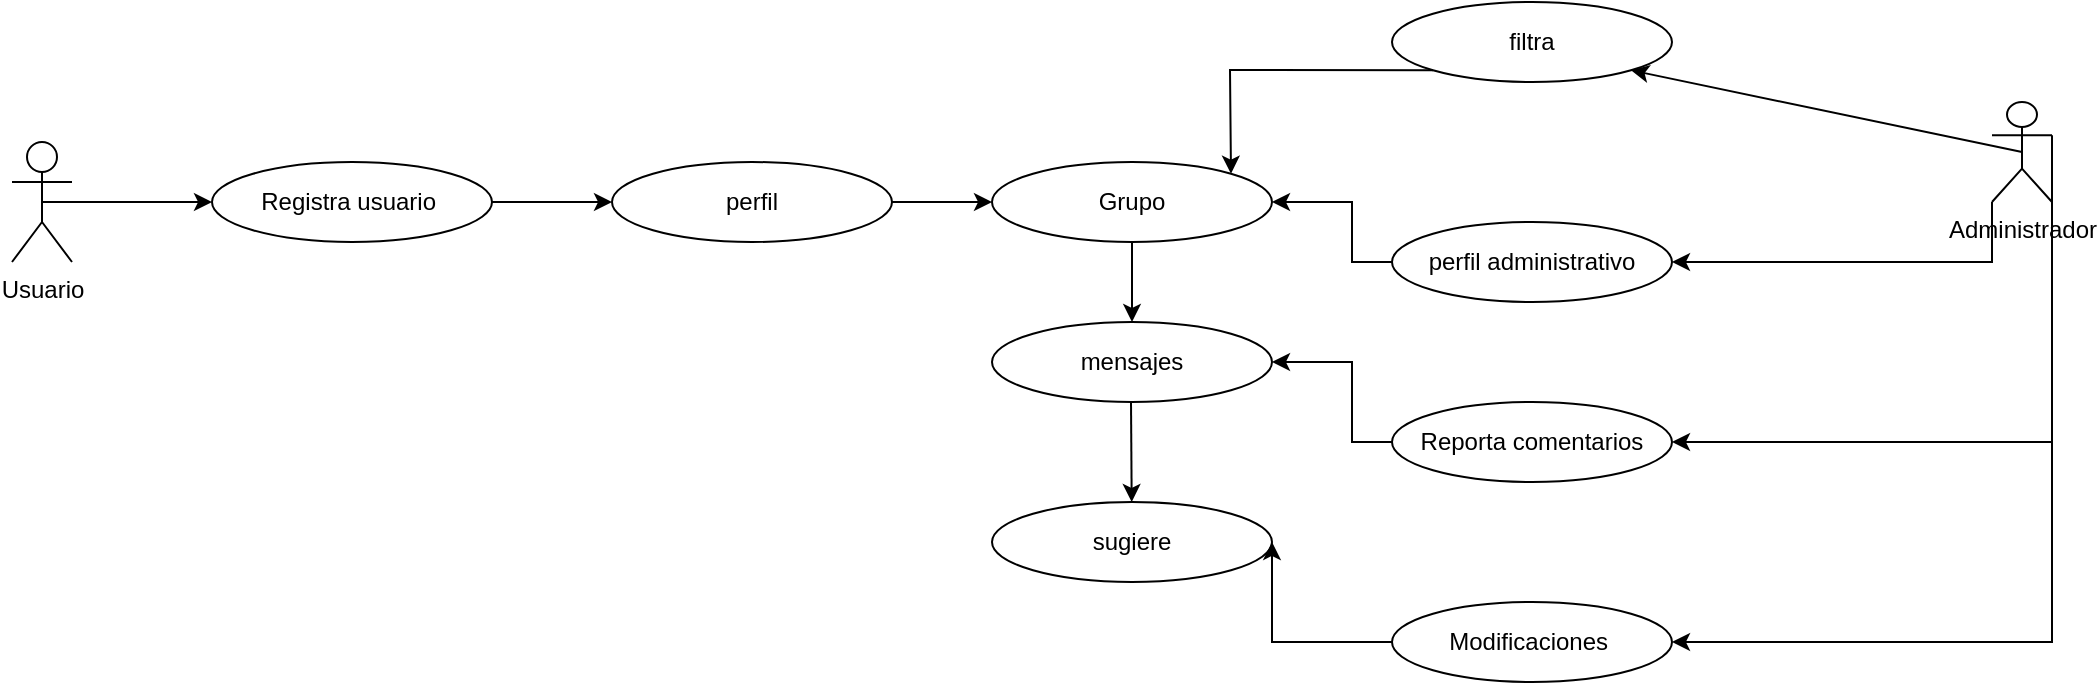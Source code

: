 <mxfile version="24.1.0" type="device">
  <diagram name="Página-1" id="OBWxDggiU2-yX8IzvQCx">
    <mxGraphModel dx="1917" dy="786" grid="1" gridSize="10" guides="1" tooltips="1" connect="1" arrows="1" fold="1" page="1" pageScale="1" pageWidth="827" pageHeight="1169" math="0" shadow="0">
      <root>
        <mxCell id="0" />
        <mxCell id="1" parent="0" />
        <mxCell id="HJIc9p6d6XWZn6NgpJ8P-7" value="Usuario" style="shape=umlActor;verticalLabelPosition=bottom;verticalAlign=top;html=1;outlineConnect=0;" vertex="1" parent="1">
          <mxGeometry x="70" y="80" width="30" height="60" as="geometry" />
        </mxCell>
        <mxCell id="HJIc9p6d6XWZn6NgpJ8P-9" value="" style="endArrow=classic;html=1;rounded=0;exitX=0.5;exitY=0.5;exitDx=0;exitDy=0;exitPerimeter=0;" edge="1" parent="1" source="HJIc9p6d6XWZn6NgpJ8P-7" target="HJIc9p6d6XWZn6NgpJ8P-10">
          <mxGeometry width="50" height="50" relative="1" as="geometry">
            <mxPoint x="130" y="120" as="sourcePoint" />
            <mxPoint x="190" y="110" as="targetPoint" />
            <Array as="points" />
          </mxGeometry>
        </mxCell>
        <mxCell id="HJIc9p6d6XWZn6NgpJ8P-10" value="Registra usuario&amp;nbsp;" style="ellipse;whiteSpace=wrap;html=1;" vertex="1" parent="1">
          <mxGeometry x="170" y="90" width="140" height="40" as="geometry" />
        </mxCell>
        <mxCell id="HJIc9p6d6XWZn6NgpJ8P-11" value="" style="endArrow=classic;html=1;rounded=0;" edge="1" parent="1">
          <mxGeometry width="50" height="50" relative="1" as="geometry">
            <mxPoint x="310" y="110" as="sourcePoint" />
            <mxPoint x="370" y="110" as="targetPoint" />
          </mxGeometry>
        </mxCell>
        <mxCell id="HJIc9p6d6XWZn6NgpJ8P-12" value="perfil&lt;span style=&quot;color: rgba(0, 0, 0, 0); font-family: monospace; font-size: 0px; text-align: start; text-wrap: nowrap;&quot;&gt;%3CmxGraphModel%3E%3Croot%3E%3CmxCell%20id%3D%220%22%2F%3E%3CmxCell%20id%3D%221%22%20parent%3D%220%22%2F%3E%3CmxCell%20id%3D%222%22%20value%3D%22Registra%20usuario%26amp%3Bnbsp%3B%22%20style%3D%22ellipse%3BwhiteSpace%3Dwrap%3Bhtml%3D1%3B%22%20vertex%3D%221%22%20parent%3D%221%22%3E%3CmxGeometry%20x%3D%22170%22%20y%3D%2290%22%20width%3D%22140%22%20height%3D%2240%22%20as%3D%22geometry%22%2F%3E%3C%2FmxCell%3E%3C%2Froot%3E%3C%2FmxGraphModel%3E&lt;/span&gt;" style="ellipse;whiteSpace=wrap;html=1;" vertex="1" parent="1">
          <mxGeometry x="370" y="90" width="140" height="40" as="geometry" />
        </mxCell>
        <mxCell id="HJIc9p6d6XWZn6NgpJ8P-13" value="Grupo" style="ellipse;whiteSpace=wrap;html=1;" vertex="1" parent="1">
          <mxGeometry x="560" y="90" width="140" height="40" as="geometry" />
        </mxCell>
        <mxCell id="HJIc9p6d6XWZn6NgpJ8P-14" value="" style="endArrow=classic;html=1;rounded=0;" edge="1" parent="1">
          <mxGeometry width="50" height="50" relative="1" as="geometry">
            <mxPoint x="510" y="110" as="sourcePoint" />
            <mxPoint x="560" y="110" as="targetPoint" />
          </mxGeometry>
        </mxCell>
        <mxCell id="HJIc9p6d6XWZn6NgpJ8P-17" value="" style="endArrow=classic;html=1;rounded=0;" edge="1" parent="1" source="HJIc9p6d6XWZn6NgpJ8P-13">
          <mxGeometry width="50" height="50" relative="1" as="geometry">
            <mxPoint x="640" y="250" as="sourcePoint" />
            <mxPoint x="630" y="170" as="targetPoint" />
          </mxGeometry>
        </mxCell>
        <mxCell id="HJIc9p6d6XWZn6NgpJ8P-19" value="mensajes" style="ellipse;whiteSpace=wrap;html=1;" vertex="1" parent="1">
          <mxGeometry x="560" y="170" width="140" height="40" as="geometry" />
        </mxCell>
        <mxCell id="HJIc9p6d6XWZn6NgpJ8P-20" value="" style="endArrow=classic;html=1;rounded=0;" edge="1" parent="1" target="HJIc9p6d6XWZn6NgpJ8P-21">
          <mxGeometry width="50" height="50" relative="1" as="geometry">
            <mxPoint x="629.5" y="210" as="sourcePoint" />
            <mxPoint x="629.5" y="260" as="targetPoint" />
          </mxGeometry>
        </mxCell>
        <mxCell id="HJIc9p6d6XWZn6NgpJ8P-21" value="sugiere" style="ellipse;whiteSpace=wrap;html=1;" vertex="1" parent="1">
          <mxGeometry x="560" y="260" width="140" height="40" as="geometry" />
        </mxCell>
        <mxCell id="HJIc9p6d6XWZn6NgpJ8P-22" value="" style="endArrow=classic;html=1;rounded=0;exitX=0;exitY=0.5;exitDx=0;exitDy=0;entryX=1;entryY=0.5;entryDx=0;entryDy=0;" edge="1" parent="1" source="HJIc9p6d6XWZn6NgpJ8P-24" target="HJIc9p6d6XWZn6NgpJ8P-21">
          <mxGeometry width="50" height="50" relative="1" as="geometry">
            <mxPoint x="700" y="330" as="sourcePoint" />
            <mxPoint x="710" y="270" as="targetPoint" />
            <Array as="points">
              <mxPoint x="760" y="330" />
              <mxPoint x="700" y="330" />
            </Array>
          </mxGeometry>
        </mxCell>
        <mxCell id="HJIc9p6d6XWZn6NgpJ8P-24" value="Modificaciones&amp;nbsp;" style="ellipse;whiteSpace=wrap;html=1;" vertex="1" parent="1">
          <mxGeometry x="760" y="310" width="140" height="40" as="geometry" />
        </mxCell>
        <mxCell id="HJIc9p6d6XWZn6NgpJ8P-25" value="Reporta comentarios" style="ellipse;whiteSpace=wrap;html=1;" vertex="1" parent="1">
          <mxGeometry x="760" y="210" width="140" height="40" as="geometry" />
        </mxCell>
        <mxCell id="HJIc9p6d6XWZn6NgpJ8P-27" value="" style="endArrow=classic;html=1;rounded=0;exitX=0;exitY=0.5;exitDx=0;exitDy=0;entryX=1;entryY=0.5;entryDx=0;entryDy=0;" edge="1" parent="1" source="HJIc9p6d6XWZn6NgpJ8P-25" target="HJIc9p6d6XWZn6NgpJ8P-19">
          <mxGeometry width="50" height="50" relative="1" as="geometry">
            <mxPoint x="740" y="220" as="sourcePoint" />
            <mxPoint x="710" y="190" as="targetPoint" />
            <Array as="points">
              <mxPoint x="740" y="230" />
              <mxPoint x="740" y="190" />
            </Array>
          </mxGeometry>
        </mxCell>
        <mxCell id="HJIc9p6d6XWZn6NgpJ8P-28" value="perfil administrativo&lt;span style=&quot;color: rgba(0, 0, 0, 0); font-family: monospace; font-size: 0px; text-align: start; text-wrap: nowrap;&quot;&gt;%3CmxGraphModel%3E%3Croot%3E%3CmxCell%20id%3D%220%22%2F%3E%3CmxCell%20id%3D%221%22%20parent%3D%220%22%2F%3E%3CmxCell%20id%3D%222%22%20value%3D%22Registra%20usuario%26amp%3Bnbsp%3B%22%20style%3D%22ellipse%3BwhiteSpace%3Dwrap%3Bhtml%3D1%3B%22%20vertex%3D%221%22%20parent%3D%221%22%3E%3CmxGeometry%20x%3D%22170%22%20y%3D%2290%22%20width%3D%22140%22%20height%3D%2240%22%20as%3D%22geometry%22%2F%3E%3C%2FmxCell%3E%3C%2Froot%3E%3C%2FmxGraphModel%3E&lt;/span&gt;" style="ellipse;whiteSpace=wrap;html=1;" vertex="1" parent="1">
          <mxGeometry x="760" y="120" width="140" height="40" as="geometry" />
        </mxCell>
        <mxCell id="HJIc9p6d6XWZn6NgpJ8P-29" value="" style="endArrow=classic;html=1;rounded=0;exitX=0;exitY=0.5;exitDx=0;exitDy=0;entryX=1;entryY=0.5;entryDx=0;entryDy=0;" edge="1" parent="1" source="HJIc9p6d6XWZn6NgpJ8P-28" target="HJIc9p6d6XWZn6NgpJ8P-13">
          <mxGeometry width="50" height="50" relative="1" as="geometry">
            <mxPoint x="690" y="160" as="sourcePoint" />
            <mxPoint x="740" y="110" as="targetPoint" />
            <Array as="points">
              <mxPoint x="740" y="140" />
              <mxPoint x="740" y="110" />
            </Array>
          </mxGeometry>
        </mxCell>
        <mxCell id="HJIc9p6d6XWZn6NgpJ8P-30" value="filtra" style="ellipse;whiteSpace=wrap;html=1;" vertex="1" parent="1">
          <mxGeometry x="760" y="10" width="140" height="40" as="geometry" />
        </mxCell>
        <mxCell id="HJIc9p6d6XWZn6NgpJ8P-31" value="" style="endArrow=classic;html=1;rounded=0;entryX=1;entryY=0;entryDx=0;entryDy=0;exitX=0;exitY=1;exitDx=0;exitDy=0;" edge="1" parent="1" source="HJIc9p6d6XWZn6NgpJ8P-30" target="HJIc9p6d6XWZn6NgpJ8P-13">
          <mxGeometry width="50" height="50" relative="1" as="geometry">
            <mxPoint x="770" y="40" as="sourcePoint" />
            <mxPoint x="670" y="90" as="targetPoint" />
            <Array as="points">
              <mxPoint x="679" y="44" />
            </Array>
          </mxGeometry>
        </mxCell>
        <mxCell id="HJIc9p6d6XWZn6NgpJ8P-40" value="Administrador" style="shape=umlActor;verticalLabelPosition=bottom;verticalAlign=top;html=1;outlineConnect=0;" vertex="1" parent="1">
          <mxGeometry x="1060" y="60" width="30" height="50" as="geometry" />
        </mxCell>
        <mxCell id="HJIc9p6d6XWZn6NgpJ8P-43" value="" style="endArrow=classic;html=1;rounded=0;exitX=0.5;exitY=0.5;exitDx=0;exitDy=0;exitPerimeter=0;entryX=1;entryY=1;entryDx=0;entryDy=0;" edge="1" parent="1" source="HJIc9p6d6XWZn6NgpJ8P-40" target="HJIc9p6d6XWZn6NgpJ8P-30">
          <mxGeometry width="50" height="50" relative="1" as="geometry">
            <mxPoint x="940" y="90" as="sourcePoint" />
            <mxPoint x="990" y="40" as="targetPoint" />
          </mxGeometry>
        </mxCell>
        <mxCell id="HJIc9p6d6XWZn6NgpJ8P-44" value="" style="endArrow=classic;html=1;rounded=0;entryX=1;entryY=0.5;entryDx=0;entryDy=0;exitX=0;exitY=1;exitDx=0;exitDy=0;exitPerimeter=0;" edge="1" parent="1" source="HJIc9p6d6XWZn6NgpJ8P-40" target="HJIc9p6d6XWZn6NgpJ8P-28">
          <mxGeometry width="50" height="50" relative="1" as="geometry">
            <mxPoint x="930" y="180" as="sourcePoint" />
            <mxPoint x="980" y="130" as="targetPoint" />
            <Array as="points">
              <mxPoint x="1060" y="140" />
            </Array>
          </mxGeometry>
        </mxCell>
        <mxCell id="HJIc9p6d6XWZn6NgpJ8P-45" value="" style="endArrow=classic;html=1;rounded=0;entryX=1;entryY=0.5;entryDx=0;entryDy=0;exitX=1;exitY=1;exitDx=0;exitDy=0;exitPerimeter=0;" edge="1" parent="1" source="HJIc9p6d6XWZn6NgpJ8P-40" target="HJIc9p6d6XWZn6NgpJ8P-25">
          <mxGeometry width="50" height="50" relative="1" as="geometry">
            <mxPoint x="1120" y="160" as="sourcePoint" />
            <mxPoint x="890" y="200" as="targetPoint" />
            <Array as="points">
              <mxPoint x="1090" y="230" />
            </Array>
          </mxGeometry>
        </mxCell>
        <mxCell id="HJIc9p6d6XWZn6NgpJ8P-46" value="" style="endArrow=classic;html=1;rounded=0;entryX=1;entryY=0.5;entryDx=0;entryDy=0;exitX=1;exitY=0.333;exitDx=0;exitDy=0;exitPerimeter=0;" edge="1" parent="1" source="HJIc9p6d6XWZn6NgpJ8P-40" target="HJIc9p6d6XWZn6NgpJ8P-24">
          <mxGeometry width="50" height="50" relative="1" as="geometry">
            <mxPoint x="1110" y="70" as="sourcePoint" />
            <mxPoint x="1120" y="305" as="targetPoint" />
            <Array as="points">
              <mxPoint x="1090" y="330" />
            </Array>
          </mxGeometry>
        </mxCell>
      </root>
    </mxGraphModel>
  </diagram>
</mxfile>
